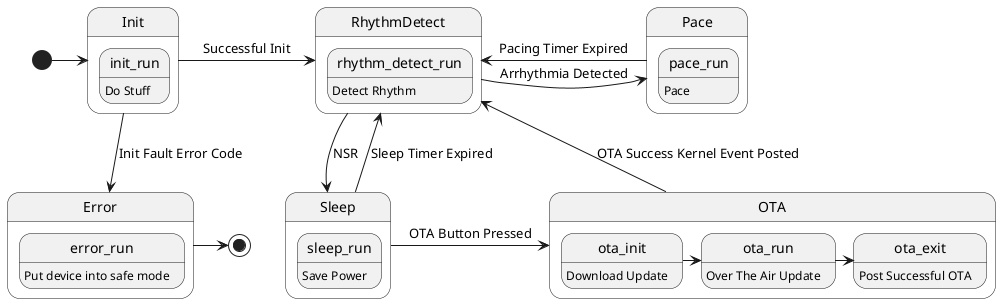 @startuml

[*] -> Init

state Init {
    init_run: Do Stuff
}

state RhythmDetect {
    rhythm_detect_run: Detect Rhythm
}

state Sleep {
    sleep_run: Save Power
}

state Pace {
    pace_run: Pace
}

state OTA {
    ota_init: Download Update
    ota_init -> ota_run
    ota_run: Over The Air Update
    ota_run -> ota_exit
    ota_exit: Post Successful OTA
}

state Error {
    error_run: Put device into safe mode
}

Init -> RhythmDetect : Successful Init
Init -d-> Error : Init Fault Error Code
RhythmDetect -> Pace : Arrhythmia Detected
Pace -> RhythmDetect : Pacing Timer Expired
RhythmDetect -d-> Sleep : NSR
Sleep -> RhythmDetect: Sleep Timer Expired
Sleep -> OTA : OTA Button Pressed
OTA -> RhythmDetect : OTA Success Kernel Event Posted
Error -> [*]

@enduml